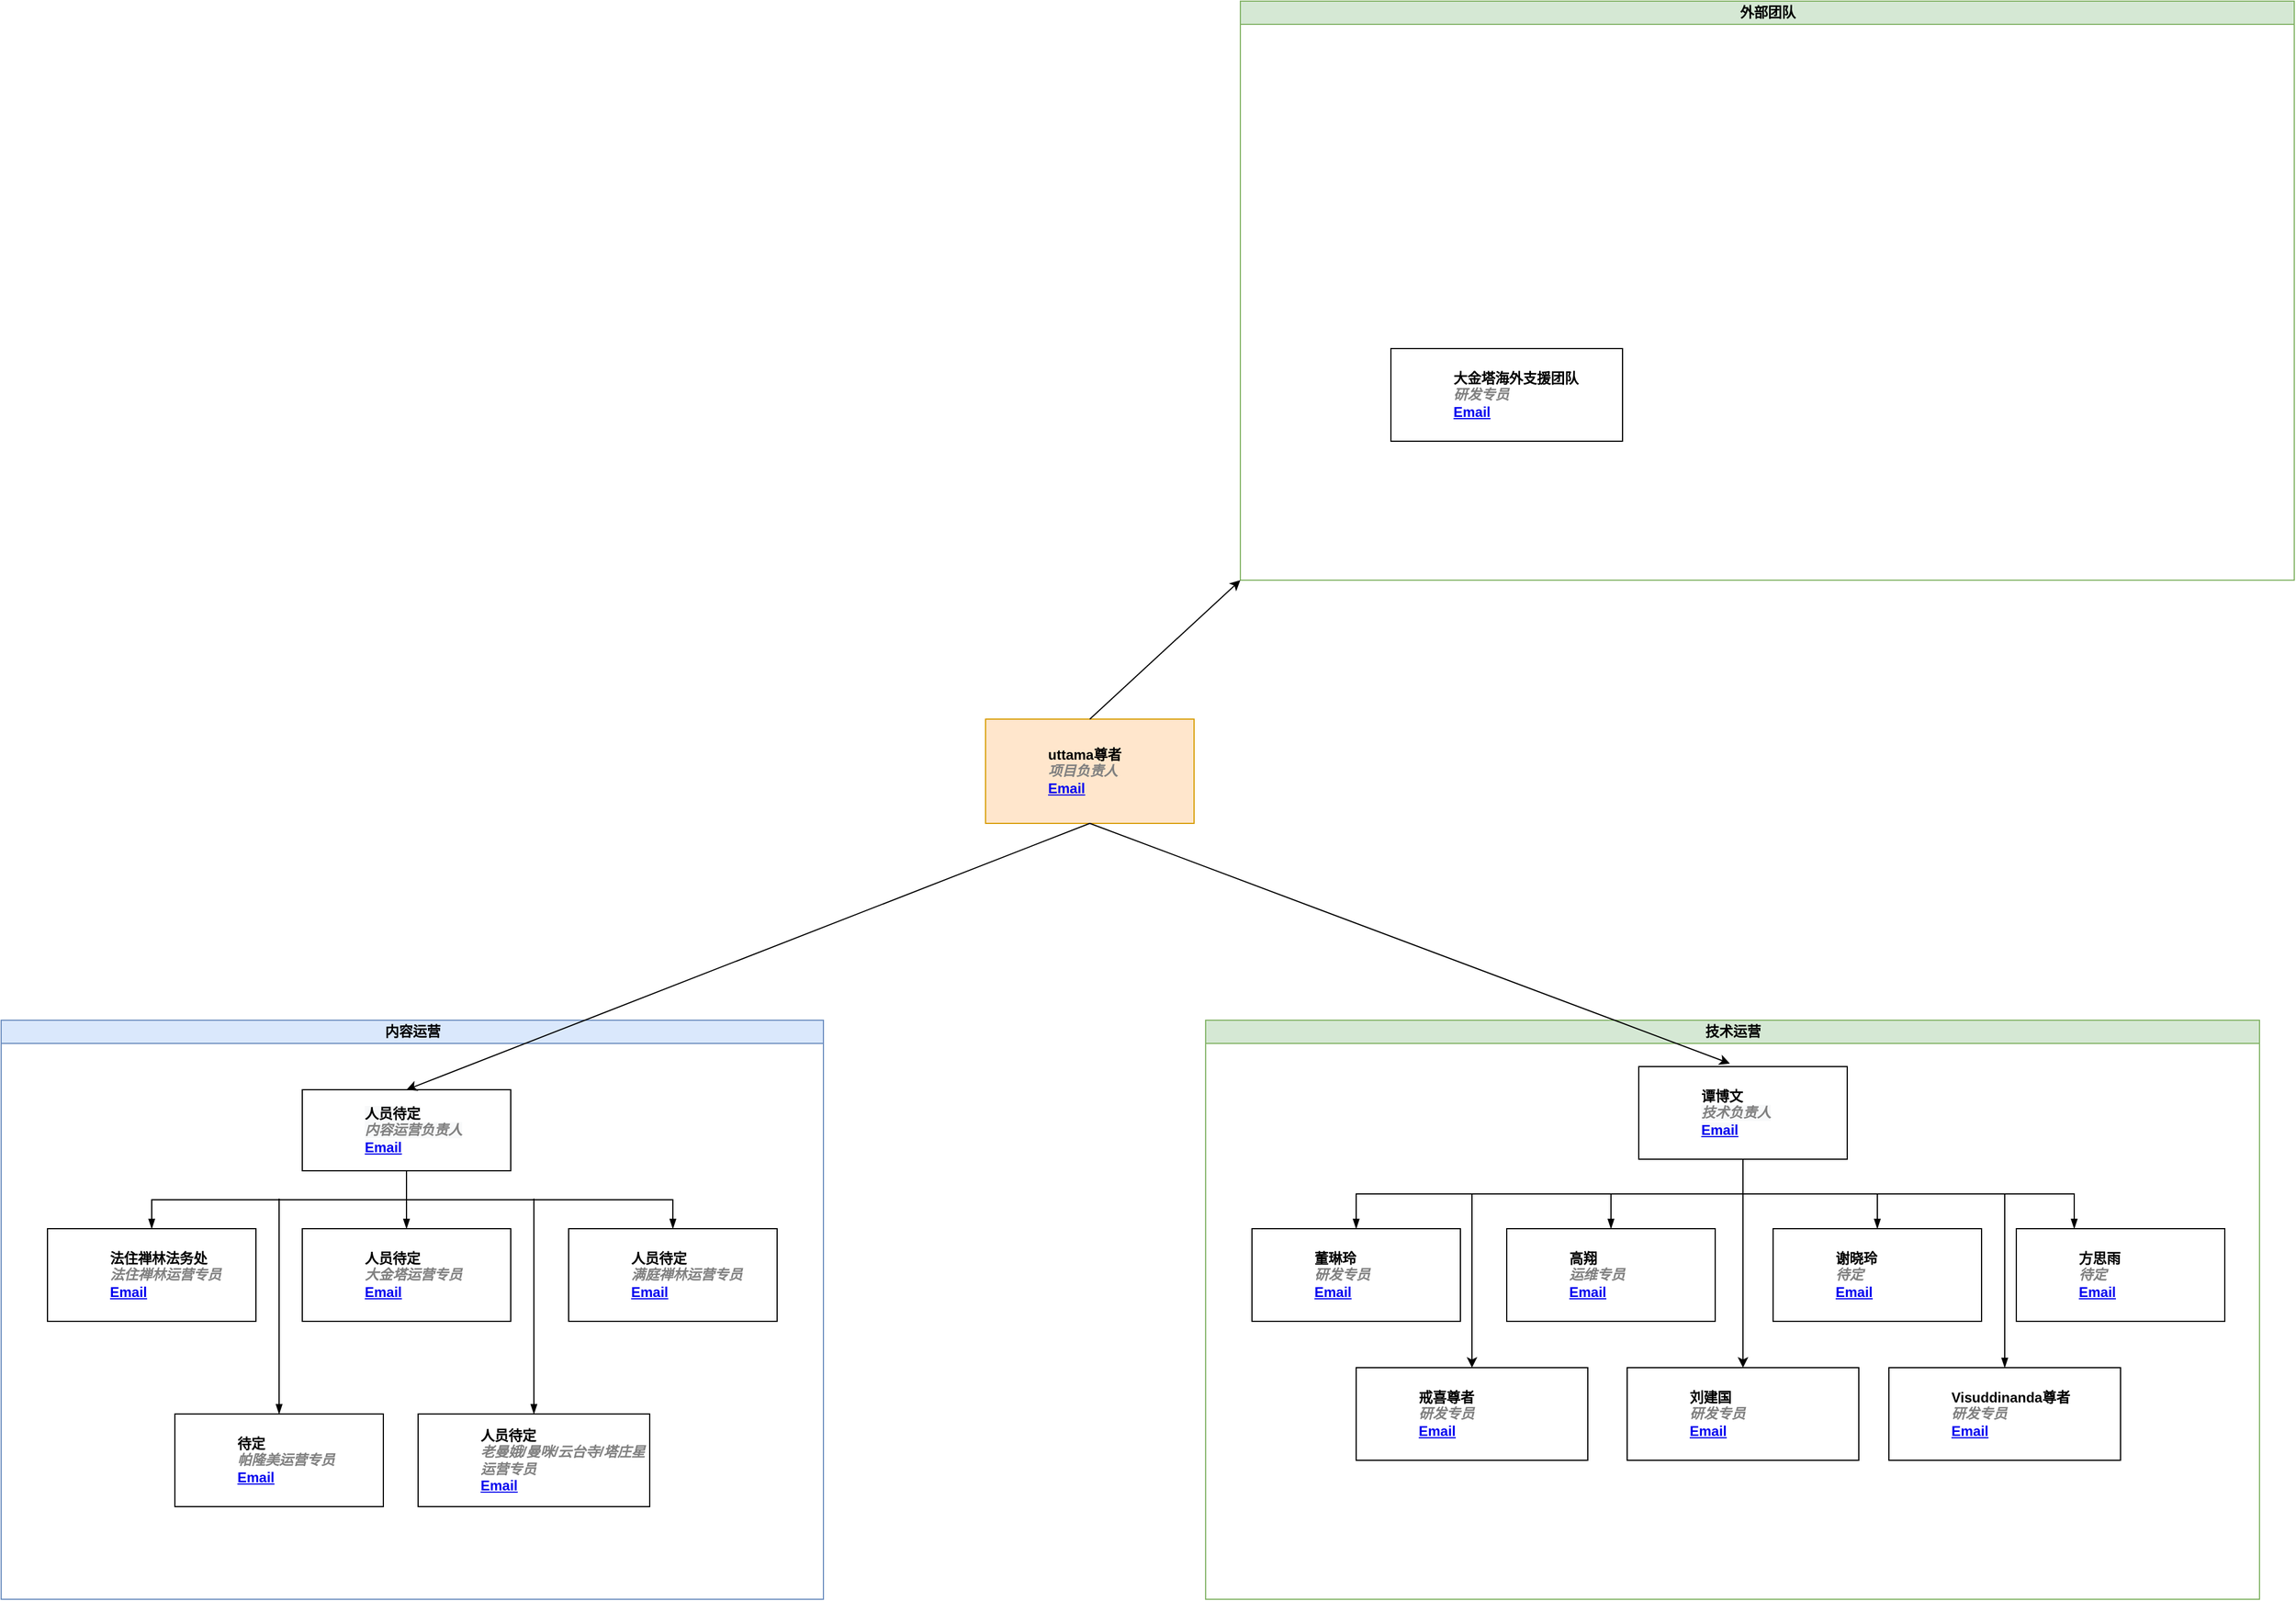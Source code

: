 <mxfile version="16.3.0" type="github">
  <diagram id="prtHgNgQTEPvFCAcTncT" name="Page-1">
    <mxGraphModel dx="1303" dy="2102" grid="1" gridSize="10" guides="1" tooltips="1" connect="1" arrows="1" fold="1" page="1" pageScale="1" pageWidth="827" pageHeight="1169" math="0" shadow="0">
      <root>
        <mxCell id="0" />
        <mxCell id="1" parent="0" />
        <mxCell id="dNxyNK7c78bLwvsdeMH5-11" value="内容运营" style="swimlane;html=1;startSize=20;horizontal=1;containerType=tree;glass=0;fillColor=#dae8fc;strokeColor=#6c8ebf;" parent="1" vertex="1">
          <mxGeometry x="20" y="20" width="710" height="500" as="geometry" />
        </mxCell>
        <UserObject label="&#xa;&#xa;&lt;span style=&quot;color: rgb(0, 0, 0); font-family: helvetica; font-size: 12px; font-style: normal; font-weight: 700; letter-spacing: normal; text-align: left; text-indent: 0px; text-transform: none; word-spacing: 0px; background-color: rgb(248, 249, 250); display: inline; float: none;&quot;&gt;%name%&lt;/span&gt;&lt;br style=&quot;color: rgb(0, 0, 0); font-family: helvetica; font-size: 12px; font-style: normal; font-weight: 700; letter-spacing: normal; text-align: left; text-indent: 0px; text-transform: none; word-spacing: 0px; background-color: rgb(248, 249, 250);&quot;&gt;&lt;i style=&quot;font-family: helvetica; font-size: 12px; font-weight: 700; letter-spacing: normal; text-align: left; text-indent: 0px; text-transform: none; word-spacing: 0px; background-color: rgb(248, 249, 250); color: gray;&quot;&gt;%position%&lt;/i&gt;&lt;br style=&quot;color: rgb(0, 0, 0); font-family: helvetica; font-size: 12px; font-style: normal; font-weight: 700; letter-spacing: normal; text-align: left; text-indent: 0px; text-transform: none; word-spacing: 0px; background-color: rgb(248, 249, 250);&quot;&gt;&lt;a href=&quot;mailto:%email%&quot; style=&quot;font-family: helvetica; font-size: 12px; font-style: normal; font-weight: 700; letter-spacing: normal; text-align: left; text-indent: 0px; text-transform: none; word-spacing: 0px; background-color: rgb(248, 249, 250);&quot;&gt;Email&lt;/a&gt;&#xa;&#xa;" name="人员待定" position="内容运营负责人" location="大金塔" email="" placeholders="1" link="" id="dNxyNK7c78bLwvsdeMH5-12">
          <mxCell style="label;image=https://cdn3.iconfinder.com/data/icons/user-avatars-1/512/users-3-128.png;whiteSpace=wrap;html=1;rounded=0;glass=0;treeMoving=1;treeFolding=1;" parent="dNxyNK7c78bLwvsdeMH5-11" vertex="1">
            <mxGeometry x="260" y="60" width="180" height="70" as="geometry" />
          </mxCell>
        </UserObject>
        <mxCell id="dNxyNK7c78bLwvsdeMH5-13" value="" style="endArrow=blockThin;endFill=1;fontSize=11;edgeStyle=elbowEdgeStyle;elbow=vertical;rounded=0;" parent="dNxyNK7c78bLwvsdeMH5-11" source="dNxyNK7c78bLwvsdeMH5-12" target="dNxyNK7c78bLwvsdeMH5-14" edge="1">
          <mxGeometry relative="1" as="geometry" />
        </mxCell>
        <UserObject label="%name%&lt;br&gt;&lt;i style=&quot;color: gray&quot;&gt;%position%&lt;/i&gt;&lt;br&gt;&lt;a href=&quot;mailto:%email%&quot;&gt;Email&lt;/a&gt;" name="法住禅林法务处" position="法住禅林运营专员" location="法住禅林" email="" placeholders="1" link="" id="dNxyNK7c78bLwvsdeMH5-14">
          <mxCell style="label;image=https://cdn3.iconfinder.com/data/icons/user-avatars-1/512/users-10-3-128.png;whiteSpace=wrap;html=1;rounded=0;glass=0;treeFolding=1;treeMoving=1;" parent="dNxyNK7c78bLwvsdeMH5-11" vertex="1">
            <mxGeometry x="40" y="180" width="180" height="80" as="geometry" />
          </mxCell>
        </UserObject>
        <mxCell id="dNxyNK7c78bLwvsdeMH5-15" value="" style="endArrow=blockThin;endFill=1;fontSize=11;edgeStyle=elbowEdgeStyle;elbow=vertical;rounded=0;" parent="dNxyNK7c78bLwvsdeMH5-11" source="dNxyNK7c78bLwvsdeMH5-12" target="dNxyNK7c78bLwvsdeMH5-16" edge="1">
          <mxGeometry relative="1" as="geometry" />
        </mxCell>
        <UserObject label="%name%&lt;br&gt;&lt;i style=&quot;color: gray&quot;&gt;%position%&lt;/i&gt;&lt;br&gt;&lt;a href=&quot;mailto:%email%&quot;&gt;Email&lt;/a&gt;" name="人员待定" position="大金塔运营专员" location="大金塔" email="" placeholders="1" link="" id="dNxyNK7c78bLwvsdeMH5-16">
          <mxCell style="label;image=https://cdn3.iconfinder.com/data/icons/user-avatars-1/512/users-9-2-128.png;whiteSpace=wrap;html=1;rounded=0;glass=0;treeFolding=1;treeMoving=1;" parent="dNxyNK7c78bLwvsdeMH5-11" vertex="1">
            <mxGeometry x="260" y="180" width="180" height="80" as="geometry" />
          </mxCell>
        </UserObject>
        <mxCell id="dNxyNK7c78bLwvsdeMH5-17" value="" style="endArrow=blockThin;endFill=1;fontSize=11;edgeStyle=elbowEdgeStyle;elbow=vertical;rounded=0;" parent="dNxyNK7c78bLwvsdeMH5-11" source="dNxyNK7c78bLwvsdeMH5-12" target="dNxyNK7c78bLwvsdeMH5-18" edge="1">
          <mxGeometry relative="1" as="geometry" />
        </mxCell>
        <UserObject label="%name%&lt;br&gt;&lt;i style=&quot;color: gray&quot;&gt;%position%&lt;/i&gt;&lt;br&gt;&lt;a href=&quot;mailto:%email%&quot;&gt;Email&lt;/a&gt;" name="人员待定" position="满庭禅林运营专员" location="满庭" email="" placeholders="1" link="" id="dNxyNK7c78bLwvsdeMH5-18">
          <mxCell style="label;image=https://cdn3.iconfinder.com/data/icons/user-avatars-1/512/users-2-128.png;whiteSpace=wrap;html=1;rounded=0;glass=0;" parent="dNxyNK7c78bLwvsdeMH5-11" vertex="1">
            <mxGeometry x="490" y="180" width="180" height="80" as="geometry" />
          </mxCell>
        </UserObject>
        <mxCell id="RuO1ex6492-upkwhqb_F-8" value="" style="endArrow=blockThin;endFill=1;fontSize=11;edgeStyle=elbowEdgeStyle;elbow=vertical;rounded=0;entryX=0.5;entryY=0;entryDx=0;entryDy=0;" parent="dNxyNK7c78bLwvsdeMH5-11" target="RuO1ex6492-upkwhqb_F-9" edge="1">
          <mxGeometry relative="1" as="geometry">
            <mxPoint x="240" y="154" as="sourcePoint" />
            <Array as="points" />
          </mxGeometry>
        </mxCell>
        <UserObject label="%name%&lt;br&gt;&lt;i style=&quot;color: gray&quot;&gt;%position%&lt;/i&gt;&lt;br&gt;&lt;a href=&quot;mailto:%email%&quot;&gt;Email&lt;/a&gt;" name="待定" position="帕隆美运营专员" location="帕隆美" email="" placeholders="1" link="" id="RuO1ex6492-upkwhqb_F-9">
          <mxCell style="label;image=https://cdn3.iconfinder.com/data/icons/user-avatars-1/512/users-10-3-128.png;whiteSpace=wrap;html=1;rounded=0;glass=0;treeFolding=1;treeMoving=1;" parent="dNxyNK7c78bLwvsdeMH5-11" vertex="1">
            <mxGeometry x="150" y="340" width="180" height="80" as="geometry" />
          </mxCell>
        </UserObject>
        <mxCell id="RuO1ex6492-upkwhqb_F-10" value="" style="endArrow=blockThin;endFill=1;fontSize=11;edgeStyle=elbowEdgeStyle;elbow=vertical;rounded=0;" parent="dNxyNK7c78bLwvsdeMH5-11" target="RuO1ex6492-upkwhqb_F-11" edge="1">
          <mxGeometry relative="1" as="geometry">
            <mxPoint x="460" y="154" as="sourcePoint" />
            <Array as="points" />
          </mxGeometry>
        </mxCell>
        <UserObject label="%name%&lt;br&gt;&lt;i style=&quot;color: gray&quot;&gt;%position%&lt;/i&gt;&lt;br&gt;&lt;a href=&quot;mailto:%email%&quot;&gt;Email&lt;/a&gt;" name="人员待定" position="老曼娥/曼咪/云台寺/塔庄星运营专员" location="法住禅林" email="" placeholders="1" link="" id="RuO1ex6492-upkwhqb_F-11">
          <mxCell style="label;image=https://cdn3.iconfinder.com/data/icons/user-avatars-1/512/users-9-2-128.png;whiteSpace=wrap;html=1;rounded=0;glass=0;treeFolding=1;treeMoving=1;" parent="dNxyNK7c78bLwvsdeMH5-11" vertex="1">
            <mxGeometry x="360" y="340" width="200" height="80" as="geometry" />
          </mxCell>
        </UserObject>
        <UserObject label="&lt;span style=&quot;font-family: &amp;#34;helvetica&amp;#34;&quot;&gt;%name%&lt;/span&gt;&lt;br style=&quot;font-family: &amp;#34;helvetica&amp;#34;&quot;&gt;&lt;i style=&quot;font-family: &amp;#34;helvetica&amp;#34; ; color: gray&quot;&gt;%position%&lt;/i&gt;&lt;br style=&quot;font-family: &amp;#34;helvetica&amp;#34;&quot;&gt;&lt;a href=&quot;mailto:%email%&quot; style=&quot;font-family: &amp;#34;helvetica&amp;#34;&quot;&gt;Email&lt;/a&gt;" name="uttama尊者" position="项目负责人" location="大金塔" email="" placeholders="1" link="" id="FHAz8kvWBEET84P1jxPl-1">
          <mxCell style="label;image=https://cdn3.iconfinder.com/data/icons/user-avatars-1/512/users-10-3-128.png;whiteSpace=wrap;html=1;rounded=0;glass=0;treeMoving=1;treeFolding=1;fillColor=#ffe6cc;strokeColor=#d79b00;" vertex="1" parent="1">
            <mxGeometry x="870" y="-240" width="180" height="90" as="geometry" />
          </mxCell>
        </UserObject>
        <mxCell id="FHAz8kvWBEET84P1jxPl-2" value="" style="endArrow=classic;html=1;rounded=0;entryX=0.5;entryY=0;entryDx=0;entryDy=0;exitX=0.5;exitY=1;exitDx=0;exitDy=0;" edge="1" parent="1" source="FHAz8kvWBEET84P1jxPl-1" target="dNxyNK7c78bLwvsdeMH5-12">
          <mxGeometry width="50" height="50" relative="1" as="geometry">
            <mxPoint x="600" y="30" as="sourcePoint" />
            <mxPoint x="650" y="-20" as="targetPoint" />
          </mxGeometry>
        </mxCell>
        <mxCell id="FHAz8kvWBEET84P1jxPl-3" value="技术运营" style="swimlane;html=1;startSize=20;horizontal=1;containerType=tree;glass=0;fillColor=#d5e8d4;strokeColor=#82b366;" vertex="1" parent="1">
          <mxGeometry x="1060" y="20" width="910" height="500" as="geometry" />
        </mxCell>
        <UserObject label="&lt;font face=&quot;helvetica&quot;&gt;谭博文&lt;/font&gt;&lt;br style=&quot;color: rgb(0 , 0 , 0) ; font-family: &amp;#34;helvetica&amp;#34; ; font-size: 12px ; font-style: normal ; font-weight: 700 ; letter-spacing: normal ; text-align: left ; text-indent: 0px ; text-transform: none ; word-spacing: 0px ; background-color: rgb(248 , 249 , 250)&quot;&gt;&lt;i style=&quot;font-family: &amp;#34;helvetica&amp;#34; ; font-size: 12px ; font-weight: 700 ; letter-spacing: normal ; text-align: left ; text-indent: 0px ; text-transform: none ; word-spacing: 0px ; background-color: rgb(248 , 249 , 250) ; color: gray&quot;&gt;技术负责人&lt;/i&gt;&lt;br style=&quot;color: rgb(0 , 0 , 0) ; font-family: &amp;#34;helvetica&amp;#34; ; font-size: 12px ; font-style: normal ; font-weight: 700 ; letter-spacing: normal ; text-align: left ; text-indent: 0px ; text-transform: none ; word-spacing: 0px ; background-color: rgb(248 , 249 , 250)&quot;&gt;&lt;a href=&quot;mailto:&quot; style=&quot;font-family: &amp;#34;helvetica&amp;#34; ; font-size: 12px ; font-style: normal ; font-weight: 700 ; letter-spacing: normal ; text-align: left ; text-indent: 0px ; text-transform: none ; word-spacing: 0px ; background-color: rgb(248 , 249 , 250)&quot;&gt;Email&lt;/a&gt;" name="人员待定" position="内容运营总负责人" location="大金塔" email="" placeholders="1" link="" id="FHAz8kvWBEET84P1jxPl-4">
          <mxCell style="label;image=https://cdn3.iconfinder.com/data/icons/user-avatars-1/512/users-9-2-128.png;whiteSpace=wrap;html=1;rounded=0;glass=0;treeMoving=1;treeFolding=1;" vertex="1" parent="FHAz8kvWBEET84P1jxPl-3">
            <mxGeometry x="374" y="40" width="180" height="80" as="geometry" />
          </mxCell>
        </UserObject>
        <mxCell id="FHAz8kvWBEET84P1jxPl-5" value="" style="endArrow=blockThin;endFill=1;fontSize=11;edgeStyle=elbowEdgeStyle;elbow=vertical;rounded=0;" edge="1" parent="FHAz8kvWBEET84P1jxPl-3" source="FHAz8kvWBEET84P1jxPl-4" target="FHAz8kvWBEET84P1jxPl-6">
          <mxGeometry relative="1" as="geometry" />
        </mxCell>
        <UserObject label="董琳玲&lt;br&gt;&lt;font color=&quot;#808080&quot;&gt;&lt;i&gt;研发专员&lt;/i&gt;&lt;/font&gt;&lt;br&gt;&lt;a href=&quot;mailto:&quot;&gt;Email&lt;/a&gt;" name="法住禅林法务处" position="法住禅林运营专员" location="法住禅林" email="" placeholders="1" link="" id="FHAz8kvWBEET84P1jxPl-6">
          <mxCell style="label;image=https://cdn3.iconfinder.com/data/icons/user-avatars-1/512/users-10-3-128.png;whiteSpace=wrap;html=1;rounded=0;glass=0;treeFolding=1;treeMoving=1;" vertex="1" parent="FHAz8kvWBEET84P1jxPl-3">
            <mxGeometry x="40" y="180" width="180" height="80" as="geometry" />
          </mxCell>
        </UserObject>
        <mxCell id="FHAz8kvWBEET84P1jxPl-7" value="" style="endArrow=blockThin;endFill=1;fontSize=11;edgeStyle=elbowEdgeStyle;elbow=vertical;rounded=0;" edge="1" parent="FHAz8kvWBEET84P1jxPl-3" source="FHAz8kvWBEET84P1jxPl-4" target="FHAz8kvWBEET84P1jxPl-8">
          <mxGeometry relative="1" as="geometry" />
        </mxCell>
        <UserObject label="高翔&lt;br&gt;&lt;i style=&quot;color: gray&quot;&gt;运维专员&lt;/i&gt;&lt;br&gt;&lt;a href=&quot;mailto:&quot;&gt;Email&lt;/a&gt;" name="人员待定" position="大金塔运营专员" location="大金塔" email="" placeholders="1" link="" id="FHAz8kvWBEET84P1jxPl-8">
          <mxCell style="label;image=https://cdn3.iconfinder.com/data/icons/user-avatars-1/512/users-9-2-128.png;whiteSpace=wrap;html=1;rounded=0;glass=0;treeFolding=1;treeMoving=1;" vertex="1" parent="FHAz8kvWBEET84P1jxPl-3">
            <mxGeometry x="260" y="180" width="180" height="80" as="geometry" />
          </mxCell>
        </UserObject>
        <mxCell id="FHAz8kvWBEET84P1jxPl-9" value="" style="endArrow=blockThin;endFill=1;fontSize=11;edgeStyle=elbowEdgeStyle;elbow=vertical;rounded=0;" edge="1" parent="FHAz8kvWBEET84P1jxPl-3" source="FHAz8kvWBEET84P1jxPl-4" target="FHAz8kvWBEET84P1jxPl-10">
          <mxGeometry relative="1" as="geometry" />
        </mxCell>
        <UserObject label="谢晓玲&lt;br&gt;&lt;font color=&quot;#808080&quot;&gt;&lt;i&gt;待定&lt;/i&gt;&lt;/font&gt;&lt;br&gt;&lt;a href=&quot;mailto:&quot;&gt;Email&lt;/a&gt;" name="人员待定" position="满庭禅林运营专员" location="满庭" email="" placeholders="1" link="" id="FHAz8kvWBEET84P1jxPl-10">
          <mxCell style="label;image=https://cdn3.iconfinder.com/data/icons/user-avatars-1/512/users-2-128.png;whiteSpace=wrap;html=1;rounded=0;glass=0;" vertex="1" parent="FHAz8kvWBEET84P1jxPl-3">
            <mxGeometry x="490" y="180" width="180" height="80" as="geometry" />
          </mxCell>
        </UserObject>
        <mxCell id="FHAz8kvWBEET84P1jxPl-11" value="" style="endArrow=blockThin;endFill=1;fontSize=11;edgeStyle=elbowEdgeStyle;elbow=vertical;rounded=0;exitX=0.5;exitY=1;exitDx=0;exitDy=0;" edge="1" parent="FHAz8kvWBEET84P1jxPl-3" target="FHAz8kvWBEET84P1jxPl-12" source="FHAz8kvWBEET84P1jxPl-4">
          <mxGeometry relative="1" as="geometry">
            <mxPoint x="700" y="130" as="sourcePoint" />
            <Array as="points">
              <mxPoint x="750" y="150" />
            </Array>
          </mxGeometry>
        </mxCell>
        <UserObject label="方思雨&lt;br&gt;&lt;font color=&quot;#808080&quot;&gt;&lt;i&gt;待定&lt;/i&gt;&lt;/font&gt;&lt;br&gt;&lt;a href=&quot;mailto:&quot;&gt;Email&lt;/a&gt;" name="待定" position="帕隆美运营专员" location="帕隆美" email="" placeholders="1" link="" id="FHAz8kvWBEET84P1jxPl-12">
          <mxCell style="label;image=https://cdn3.iconfinder.com/data/icons/user-avatars-1/512/users-10-3-128.png;whiteSpace=wrap;html=1;rounded=0;glass=0;treeFolding=1;treeMoving=1;" vertex="1" parent="FHAz8kvWBEET84P1jxPl-3">
            <mxGeometry x="700" y="180" width="180" height="80" as="geometry" />
          </mxCell>
        </UserObject>
        <mxCell id="FHAz8kvWBEET84P1jxPl-13" value="" style="endArrow=blockThin;endFill=1;fontSize=11;edgeStyle=elbowEdgeStyle;elbow=vertical;rounded=0;" edge="1" parent="FHAz8kvWBEET84P1jxPl-3" target="FHAz8kvWBEET84P1jxPl-14">
          <mxGeometry relative="1" as="geometry">
            <mxPoint x="690" y="150" as="sourcePoint" />
          </mxGeometry>
        </mxCell>
        <UserObject label="Visuddinanda尊者&lt;br&gt;&lt;font color=&quot;#808080&quot;&gt;&lt;i&gt;研发专员&lt;/i&gt;&lt;/font&gt;&lt;br&gt;&lt;a href=&quot;mailto:&quot;&gt;Email&lt;/a&gt;" name="人员待定" position="老曼娥/曼咪/云台寺/塔庄星运营专员" location="法住禅林" email="" placeholders="1" link="" id="FHAz8kvWBEET84P1jxPl-14">
          <mxCell style="label;image=https://cdn3.iconfinder.com/data/icons/user-avatars-1/512/users-9-2-128.png;whiteSpace=wrap;html=1;rounded=0;glass=0;treeFolding=1;treeMoving=1;" vertex="1" parent="FHAz8kvWBEET84P1jxPl-3">
            <mxGeometry x="590" y="300" width="200" height="80" as="geometry" />
          </mxCell>
        </UserObject>
        <UserObject label="戒喜尊者&lt;br&gt;&lt;font color=&quot;#808080&quot;&gt;&lt;i&gt;研发专员&lt;/i&gt;&lt;/font&gt;&lt;br&gt;&lt;a href=&quot;mailto:&quot;&gt;Email&lt;/a&gt;" name="人员待定" position="老曼娥/曼咪/云台寺/塔庄星运营专员" location="法住禅林" email="" placeholders="1" link="" id="FHAz8kvWBEET84P1jxPl-16">
          <mxCell style="label;image=https://cdn3.iconfinder.com/data/icons/user-avatars-1/512/users-9-2-128.png;whiteSpace=wrap;html=1;rounded=0;glass=0;treeFolding=1;treeMoving=1;" vertex="1" parent="FHAz8kvWBEET84P1jxPl-3">
            <mxGeometry x="130" y="300" width="200" height="80" as="geometry" />
          </mxCell>
        </UserObject>
        <mxCell id="FHAz8kvWBEET84P1jxPl-17" value="" style="endArrow=classic;html=1;rounded=0;" edge="1" parent="FHAz8kvWBEET84P1jxPl-3" target="FHAz8kvWBEET84P1jxPl-16">
          <mxGeometry width="50" height="50" relative="1" as="geometry">
            <mxPoint x="230" y="150" as="sourcePoint" />
            <mxPoint x="280" y="100" as="targetPoint" />
          </mxGeometry>
        </mxCell>
        <UserObject label="刘建国&lt;br&gt;&lt;i style=&quot;color: rgb(128 , 128 , 128)&quot;&gt;研发专员&lt;/i&gt;&lt;br&gt;&lt;a href=&quot;mailto:&quot;&gt;Email&lt;/a&gt;" name="人员待定" position="老曼娥/曼咪/云台寺/塔庄星运营专员" location="法住禅林" email="" placeholders="1" link="" id="FHAz8kvWBEET84P1jxPl-36">
          <mxCell style="label;image=https://cdn3.iconfinder.com/data/icons/user-avatars-1/512/users-9-2-128.png;whiteSpace=wrap;html=1;rounded=0;glass=0;treeFolding=1;treeMoving=1;" vertex="1" parent="FHAz8kvWBEET84P1jxPl-3">
            <mxGeometry x="364" y="300" width="200" height="80" as="geometry" />
          </mxCell>
        </UserObject>
        <mxCell id="FHAz8kvWBEET84P1jxPl-38" value="" style="endArrow=classic;html=1;rounded=0;entryX=0.5;entryY=0;entryDx=0;entryDy=0;" edge="1" parent="FHAz8kvWBEET84P1jxPl-3" target="FHAz8kvWBEET84P1jxPl-36">
          <mxGeometry width="50" height="50" relative="1" as="geometry">
            <mxPoint x="464" y="120" as="sourcePoint" />
            <mxPoint x="710" y="80" as="targetPoint" />
          </mxGeometry>
        </mxCell>
        <mxCell id="FHAz8kvWBEET84P1jxPl-15" value="" style="endArrow=classic;html=1;rounded=0;entryX=0.437;entryY=-0.033;entryDx=0;entryDy=0;entryPerimeter=0;exitX=0.5;exitY=1;exitDx=0;exitDy=0;" edge="1" parent="1" source="FHAz8kvWBEET84P1jxPl-1" target="FHAz8kvWBEET84P1jxPl-4">
          <mxGeometry width="50" height="50" relative="1" as="geometry">
            <mxPoint x="980" y="-40" as="sourcePoint" />
            <mxPoint x="1780" y="-40" as="targetPoint" />
          </mxGeometry>
        </mxCell>
        <mxCell id="FHAz8kvWBEET84P1jxPl-19" value="外部团队" style="swimlane;html=1;startSize=20;horizontal=1;containerType=tree;glass=0;fillColor=#d5e8d4;strokeColor=#82b366;" vertex="1" parent="1">
          <mxGeometry x="1090" y="-860" width="910" height="500" as="geometry" />
        </mxCell>
        <UserObject label="大金塔海外支援团队&lt;br&gt;&lt;font color=&quot;#808080&quot;&gt;&lt;i&gt;研发专员&lt;/i&gt;&lt;/font&gt;&lt;br&gt;&lt;a href=&quot;mailto:&quot;&gt;Email&lt;/a&gt;" name="人员待定" position="老曼娥/曼咪/云台寺/塔庄星运营专员" location="法住禅林" email="" placeholders="1" link="" id="FHAz8kvWBEET84P1jxPl-31">
          <mxCell style="label;image=https://cdn3.iconfinder.com/data/icons/user-avatars-1/512/users-9-2-128.png;whiteSpace=wrap;html=1;rounded=0;glass=0;treeFolding=1;treeMoving=1;" vertex="1" parent="FHAz8kvWBEET84P1jxPl-19">
            <mxGeometry x="130" y="300" width="200" height="80" as="geometry" />
          </mxCell>
        </UserObject>
        <mxCell id="FHAz8kvWBEET84P1jxPl-39" value="" style="endArrow=classic;html=1;rounded=0;exitX=0.5;exitY=0;exitDx=0;exitDy=0;entryX=0;entryY=1;entryDx=0;entryDy=0;" edge="1" parent="1" source="FHAz8kvWBEET84P1jxPl-1" target="FHAz8kvWBEET84P1jxPl-19">
          <mxGeometry width="50" height="50" relative="1" as="geometry">
            <mxPoint x="800" y="-250" as="sourcePoint" />
            <mxPoint x="850" y="-300" as="targetPoint" />
          </mxGeometry>
        </mxCell>
      </root>
    </mxGraphModel>
  </diagram>
</mxfile>
